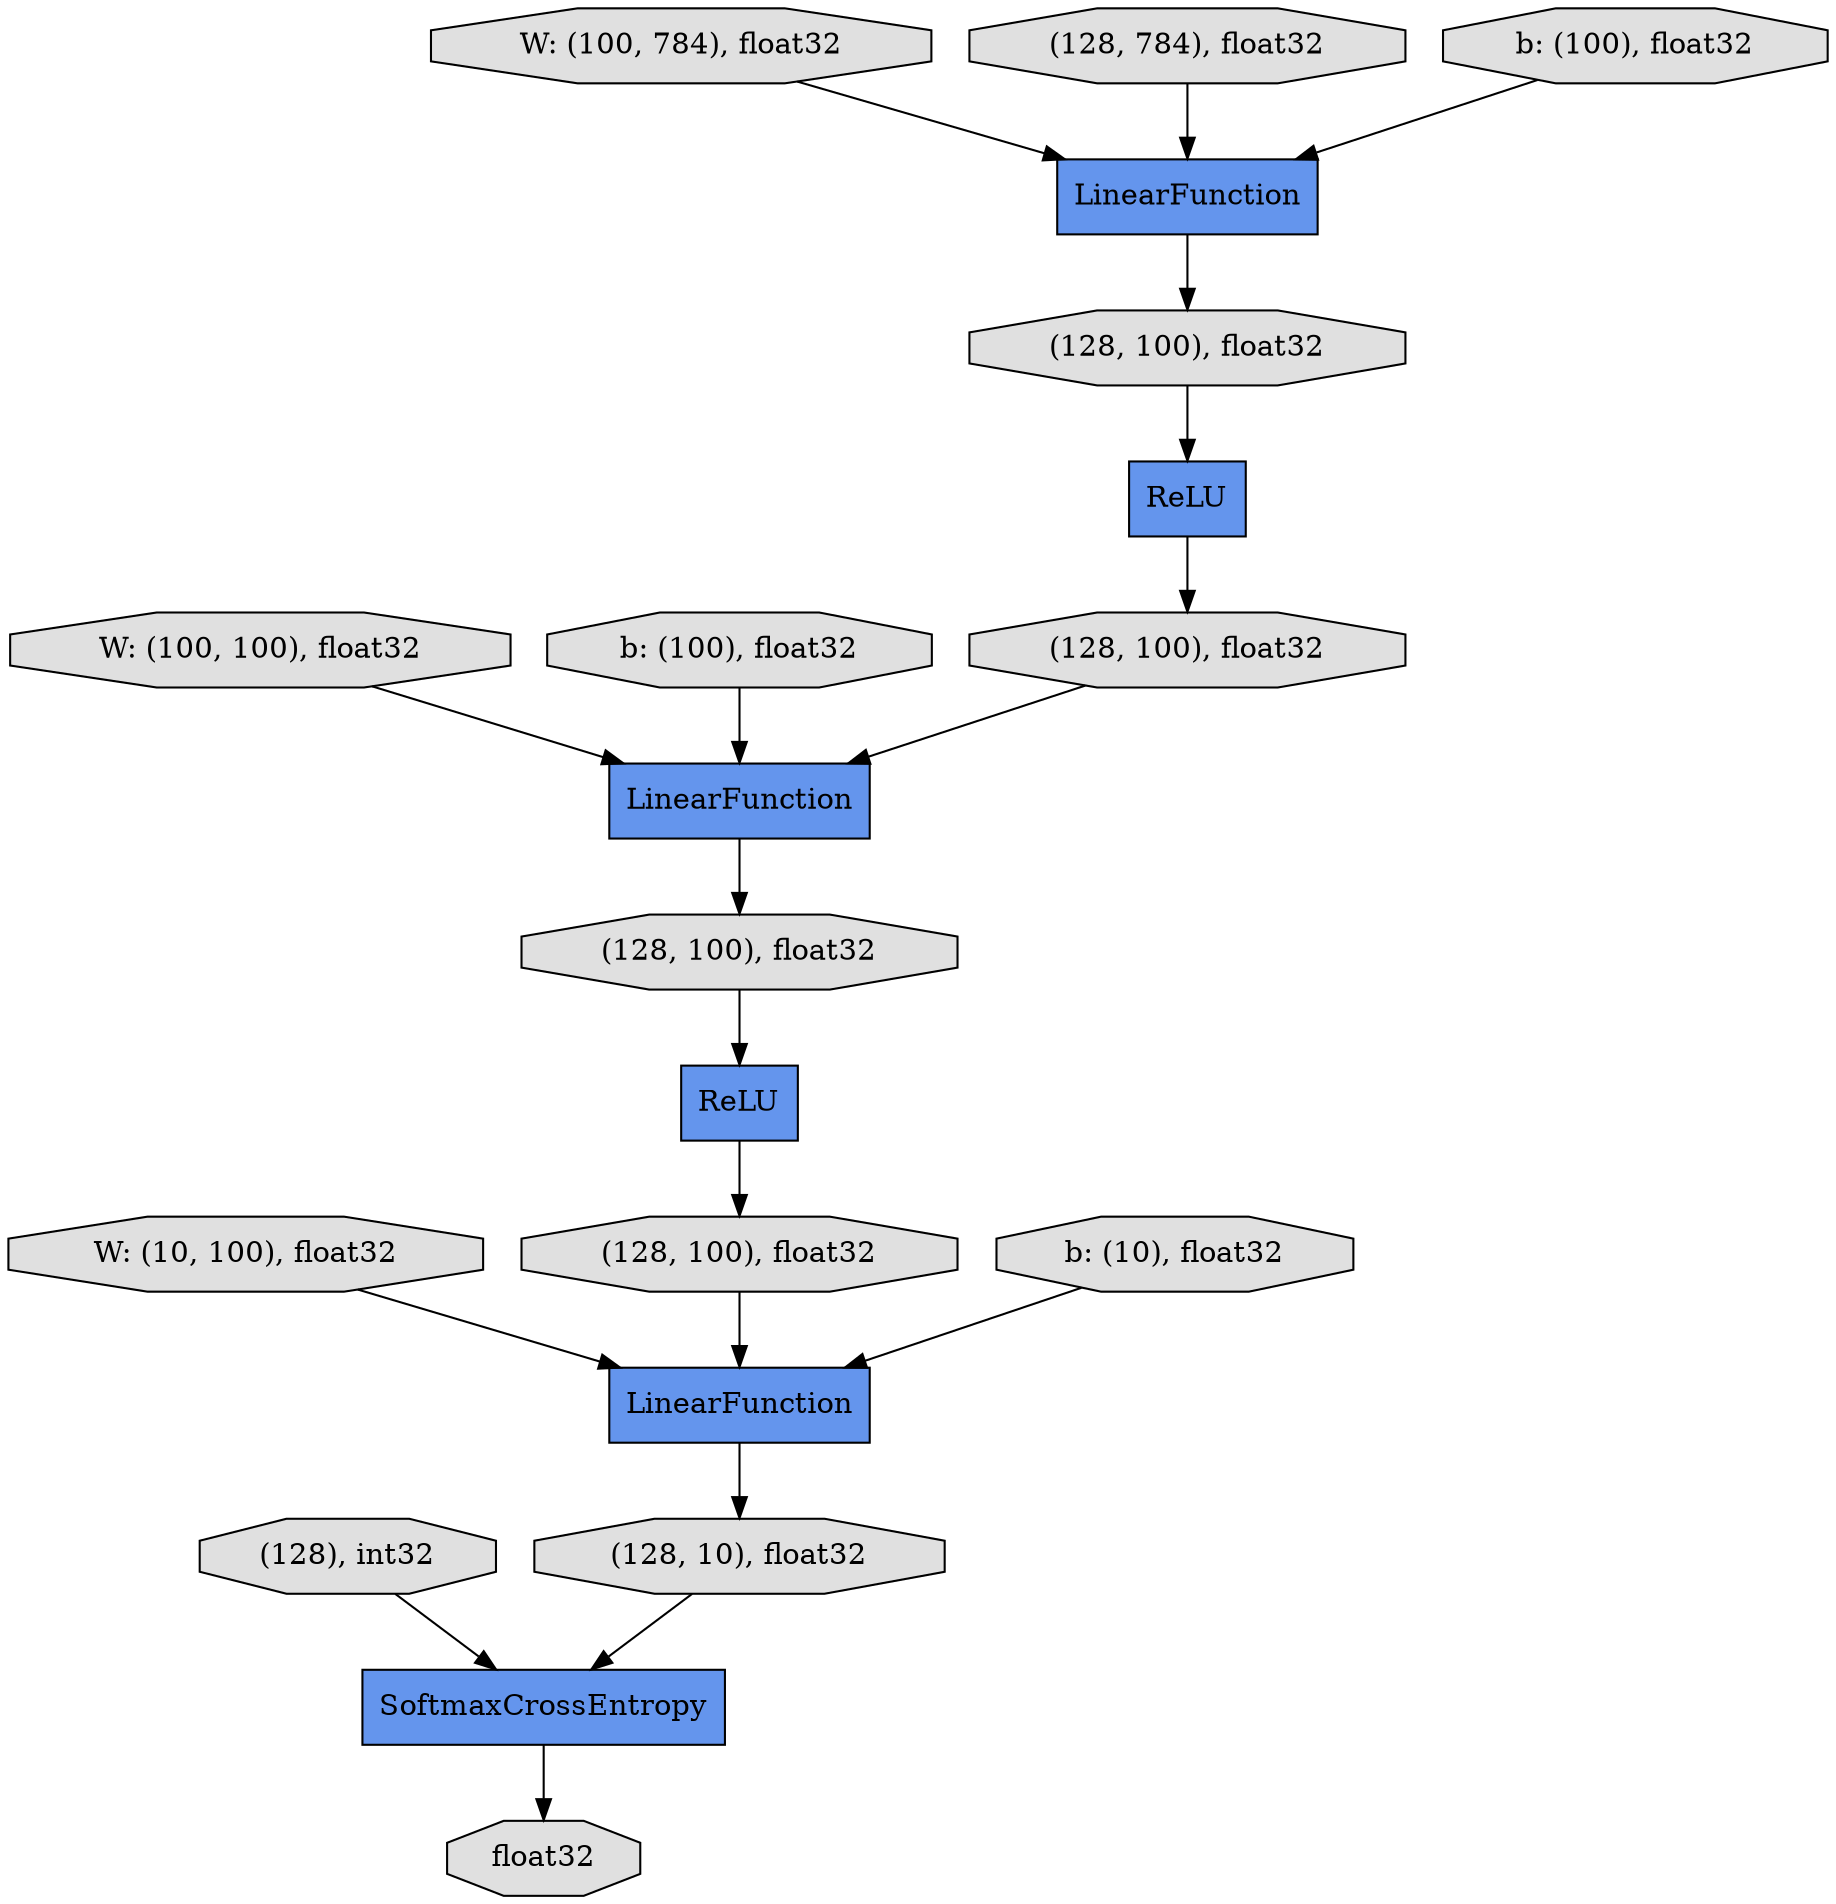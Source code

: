 digraph graphname{rankdir=TB;5065054304 [label="(128), int32",shape="octagon",fillcolor="#E0E0E0",style="filled"];5065054416 [label="float32",shape="octagon",fillcolor="#E0E0E0",style="filled"];4819732744 [label="W: (100, 100), float32",shape="octagon",fillcolor="#E0E0E0",style="filled"];4819730784 [label="W: (100, 784), float32",shape="octagon",fillcolor="#E0E0E0",style="filled"];5065052680 [label="LinearFunction",shape="record",fillcolor="#6495ED",style="filled"];5065052792 [label="ReLU",shape="record",fillcolor="#6495ED",style="filled"];5065052848 [label="(128, 784), float32",shape="octagon",fillcolor="#E0E0E0",style="filled"];4819731120 [label="b: (100), float32",shape="octagon",fillcolor="#E0E0E0",style="filled"];5065053016 [label="(128, 100), float32",shape="octagon",fillcolor="#E0E0E0",style="filled"];4819731512 [label="b: (100), float32",shape="octagon",fillcolor="#E0E0E0",style="filled"];5065053296 [label="SoftmaxCrossEntropy",shape="record",fillcolor="#6495ED",style="filled"];5065053352 [label="(128, 100), float32",shape="octagon",fillcolor="#E0E0E0",style="filled"];5065053408 [label="LinearFunction",shape="record",fillcolor="#6495ED",style="filled"];5065053464 [label="ReLU",shape="record",fillcolor="#6495ED",style="filled"];5065053576 [label="(128, 100), float32",shape="octagon",fillcolor="#E0E0E0",style="filled"];4819731848 [label="W: (10, 100), float32",shape="octagon",fillcolor="#E0E0E0",style="filled"];5065053800 [label="(128, 100), float32",shape="octagon",fillcolor="#E0E0E0",style="filled"];4819732128 [label="b: (10), float32",shape="octagon",fillcolor="#E0E0E0",style="filled"];5065053968 [label="LinearFunction",shape="record",fillcolor="#6495ED",style="filled"];5065054192 [label="(128, 10), float32",shape="octagon",fillcolor="#E0E0E0",style="filled"];5065053464 -> 5065053800;5065054192 -> 5065053296;4819732128 -> 5065053968;5065053576 -> 5065053464;5065053968 -> 5065054192;5065052792 -> 5065053352;4819731512 -> 5065053408;5065053296 -> 5065054416;5065053408 -> 5065053576;5065052848 -> 5065052680;4819731120 -> 5065052680;4819732744 -> 5065053408;5065053800 -> 5065053968;5065054304 -> 5065053296;5065052680 -> 5065053016;4819731848 -> 5065053968;5065053352 -> 5065053408;5065053016 -> 5065052792;4819730784 -> 5065052680;}